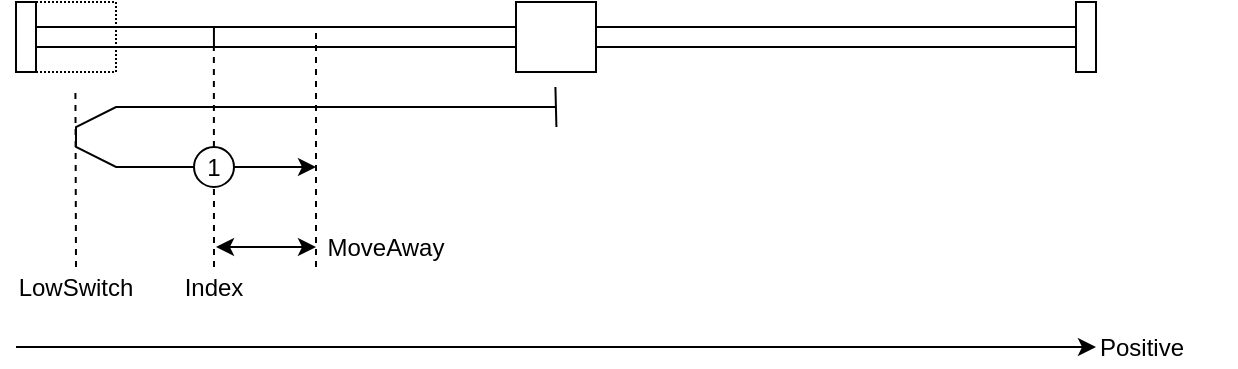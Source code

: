 <mxfile version="24.7.8">
  <diagram name="Page-1" id="cSrhHbSTPXfuUm9u7u2y">
    <mxGraphModel dx="1183" dy="785" grid="1" gridSize="10" guides="1" tooltips="1" connect="1" arrows="1" fold="1" page="1" pageScale="1" pageWidth="787" pageHeight="217" math="0" shadow="0">
      <root>
        <mxCell id="0" />
        <mxCell id="1" parent="0" />
        <mxCell id="Ga5Mp6_28TKJu6ORQ0kK-13" value="" style="endArrow=none;html=1;rounded=0;dashed=1;entryX=0.171;entryY=0.029;entryDx=0;entryDy=0;entryPerimeter=0;" edge="1" parent="1" target="Ga5Mp6_28TKJu6ORQ0kK-1">
          <mxGeometry width="50" height="50" relative="1" as="geometry">
            <mxPoint x="209" y="142.5" as="sourcePoint" />
            <mxPoint x="209.71" y="102.5" as="targetPoint" />
          </mxGeometry>
        </mxCell>
        <mxCell id="Ga5Mp6_28TKJu6ORQ0kK-1" value="" style="rounded=0;whiteSpace=wrap;html=1;" vertex="1" parent="1">
          <mxGeometry x="120" y="22.5" width="520" height="10" as="geometry" />
        </mxCell>
        <mxCell id="Ga5Mp6_28TKJu6ORQ0kK-2" value="" style="rounded=0;whiteSpace=wrap;html=1;" vertex="1" parent="1">
          <mxGeometry x="110" y="10" width="10" height="35" as="geometry" />
        </mxCell>
        <mxCell id="Ga5Mp6_28TKJu6ORQ0kK-3" value="" style="rounded=0;whiteSpace=wrap;html=1;" vertex="1" parent="1">
          <mxGeometry x="640" y="10" width="10" height="35" as="geometry" />
        </mxCell>
        <mxCell id="Ga5Mp6_28TKJu6ORQ0kK-4" value="" style="rounded=0;whiteSpace=wrap;html=1;" vertex="1" parent="1">
          <mxGeometry x="360" y="10" width="40" height="35" as="geometry" />
        </mxCell>
        <mxCell id="Ga5Mp6_28TKJu6ORQ0kK-5" value="" style="endArrow=none;html=1;rounded=0;" edge="1" parent="1">
          <mxGeometry width="50" height="50" relative="1" as="geometry">
            <mxPoint x="380.21" y="72.5" as="sourcePoint" />
            <mxPoint x="379.71" y="52.5" as="targetPoint" />
          </mxGeometry>
        </mxCell>
        <mxCell id="Ga5Mp6_28TKJu6ORQ0kK-6" value="" style="endArrow=none;html=1;rounded=0;endFill=0;startArrow=classic;startFill=1;" edge="1" parent="1">
          <mxGeometry width="50" height="50" relative="1" as="geometry">
            <mxPoint x="260" y="92.5" as="sourcePoint" />
            <mxPoint x="380" y="62.5" as="targetPoint" />
            <Array as="points">
              <mxPoint x="160" y="92.5" />
              <mxPoint x="140" y="82.5" />
              <mxPoint x="140" y="72.5" />
              <mxPoint x="160" y="62.5" />
            </Array>
          </mxGeometry>
        </mxCell>
        <mxCell id="Ga5Mp6_28TKJu6ORQ0kK-7" value="" style="rounded=0;whiteSpace=wrap;html=1;fillColor=none;dashed=1;dashPattern=1 1;" vertex="1" parent="1">
          <mxGeometry x="120" y="10" width="40" height="35" as="geometry" />
        </mxCell>
        <mxCell id="Ga5Mp6_28TKJu6ORQ0kK-8" value="" style="endArrow=none;html=1;rounded=0;dashed=1;" edge="1" parent="1">
          <mxGeometry width="50" height="50" relative="1" as="geometry">
            <mxPoint x="140" y="142.5" as="sourcePoint" />
            <mxPoint x="139.71" y="52.5" as="targetPoint" />
          </mxGeometry>
        </mxCell>
        <mxCell id="Ga5Mp6_28TKJu6ORQ0kK-11" value="1" style="ellipse;whiteSpace=wrap;html=1;aspect=fixed;" vertex="1" parent="1">
          <mxGeometry x="199" y="82.5" width="20" height="20" as="geometry" />
        </mxCell>
        <mxCell id="Ga5Mp6_28TKJu6ORQ0kK-15" value="" style="endArrow=none;html=1;rounded=0;dashed=1;entryX=0.171;entryY=0.029;entryDx=0;entryDy=0;entryPerimeter=0;" edge="1" parent="1">
          <mxGeometry width="50" height="50" relative="1" as="geometry">
            <mxPoint x="260" y="142.5" as="sourcePoint" />
            <mxPoint x="260" y="22.5" as="targetPoint" />
          </mxGeometry>
        </mxCell>
        <mxCell id="Ga5Mp6_28TKJu6ORQ0kK-16" value="" style="endArrow=classic;startArrow=classic;html=1;rounded=0;" edge="1" parent="1">
          <mxGeometry width="50" height="50" relative="1" as="geometry">
            <mxPoint x="210" y="132.5" as="sourcePoint" />
            <mxPoint x="260" y="132.5" as="targetPoint" />
          </mxGeometry>
        </mxCell>
        <mxCell id="Ga5Mp6_28TKJu6ORQ0kK-17" value="MoveAway" style="text;strokeColor=none;align=center;fillColor=none;html=1;verticalAlign=middle;whiteSpace=wrap;rounded=0;connectable=0;allowArrows=0;" vertex="1" parent="1">
          <mxGeometry x="260" y="122.5" width="70" height="20" as="geometry" />
        </mxCell>
        <mxCell id="Ga5Mp6_28TKJu6ORQ0kK-18" value="" style="endArrow=classic;html=1;rounded=0;" edge="1" parent="1">
          <mxGeometry width="50" height="50" relative="1" as="geometry">
            <mxPoint x="110" y="182.5" as="sourcePoint" />
            <mxPoint x="650" y="182.5" as="targetPoint" />
          </mxGeometry>
        </mxCell>
        <mxCell id="Ga5Mp6_28TKJu6ORQ0kK-19" value="Positive" style="text;strokeColor=none;align=left;fillColor=none;html=1;verticalAlign=middle;whiteSpace=wrap;rounded=0;connectable=0;allowArrows=0;" vertex="1" parent="1">
          <mxGeometry x="650" y="172.5" width="70" height="20" as="geometry" />
        </mxCell>
        <mxCell id="Ga5Mp6_28TKJu6ORQ0kK-21" value="" style="endArrow=none;html=1;rounded=0;entryX=0.167;entryY=0.036;entryDx=0;entryDy=0;entryPerimeter=0;exitX=0.167;exitY=1.012;exitDx=0;exitDy=0;exitPerimeter=0;" edge="1" parent="1">
          <mxGeometry width="50" height="50" relative="1" as="geometry">
            <mxPoint x="208.97" y="32.5" as="sourcePoint" />
            <mxPoint x="208.97" y="22.5" as="targetPoint" />
            <Array as="points">
              <mxPoint x="208.97" y="32.5" />
              <mxPoint x="208.97" y="27.5" />
            </Array>
          </mxGeometry>
        </mxCell>
        <mxCell id="Ga5Mp6_28TKJu6ORQ0kK-22" value="Index" style="text;strokeColor=none;align=center;fillColor=none;html=1;verticalAlign=middle;whiteSpace=wrap;rounded=0;connectable=0;allowArrows=0;" vertex="1" parent="1">
          <mxGeometry x="174" y="142.5" width="70" height="20" as="geometry" />
        </mxCell>
        <mxCell id="Ga5Mp6_28TKJu6ORQ0kK-23" value="LowSwitch" style="text;strokeColor=none;align=center;fillColor=none;html=1;verticalAlign=middle;whiteSpace=wrap;rounded=0;connectable=0;allowArrows=0;" vertex="1" parent="1">
          <mxGeometry x="105" y="142.5" width="70" height="20" as="geometry" />
        </mxCell>
      </root>
    </mxGraphModel>
  </diagram>
</mxfile>
